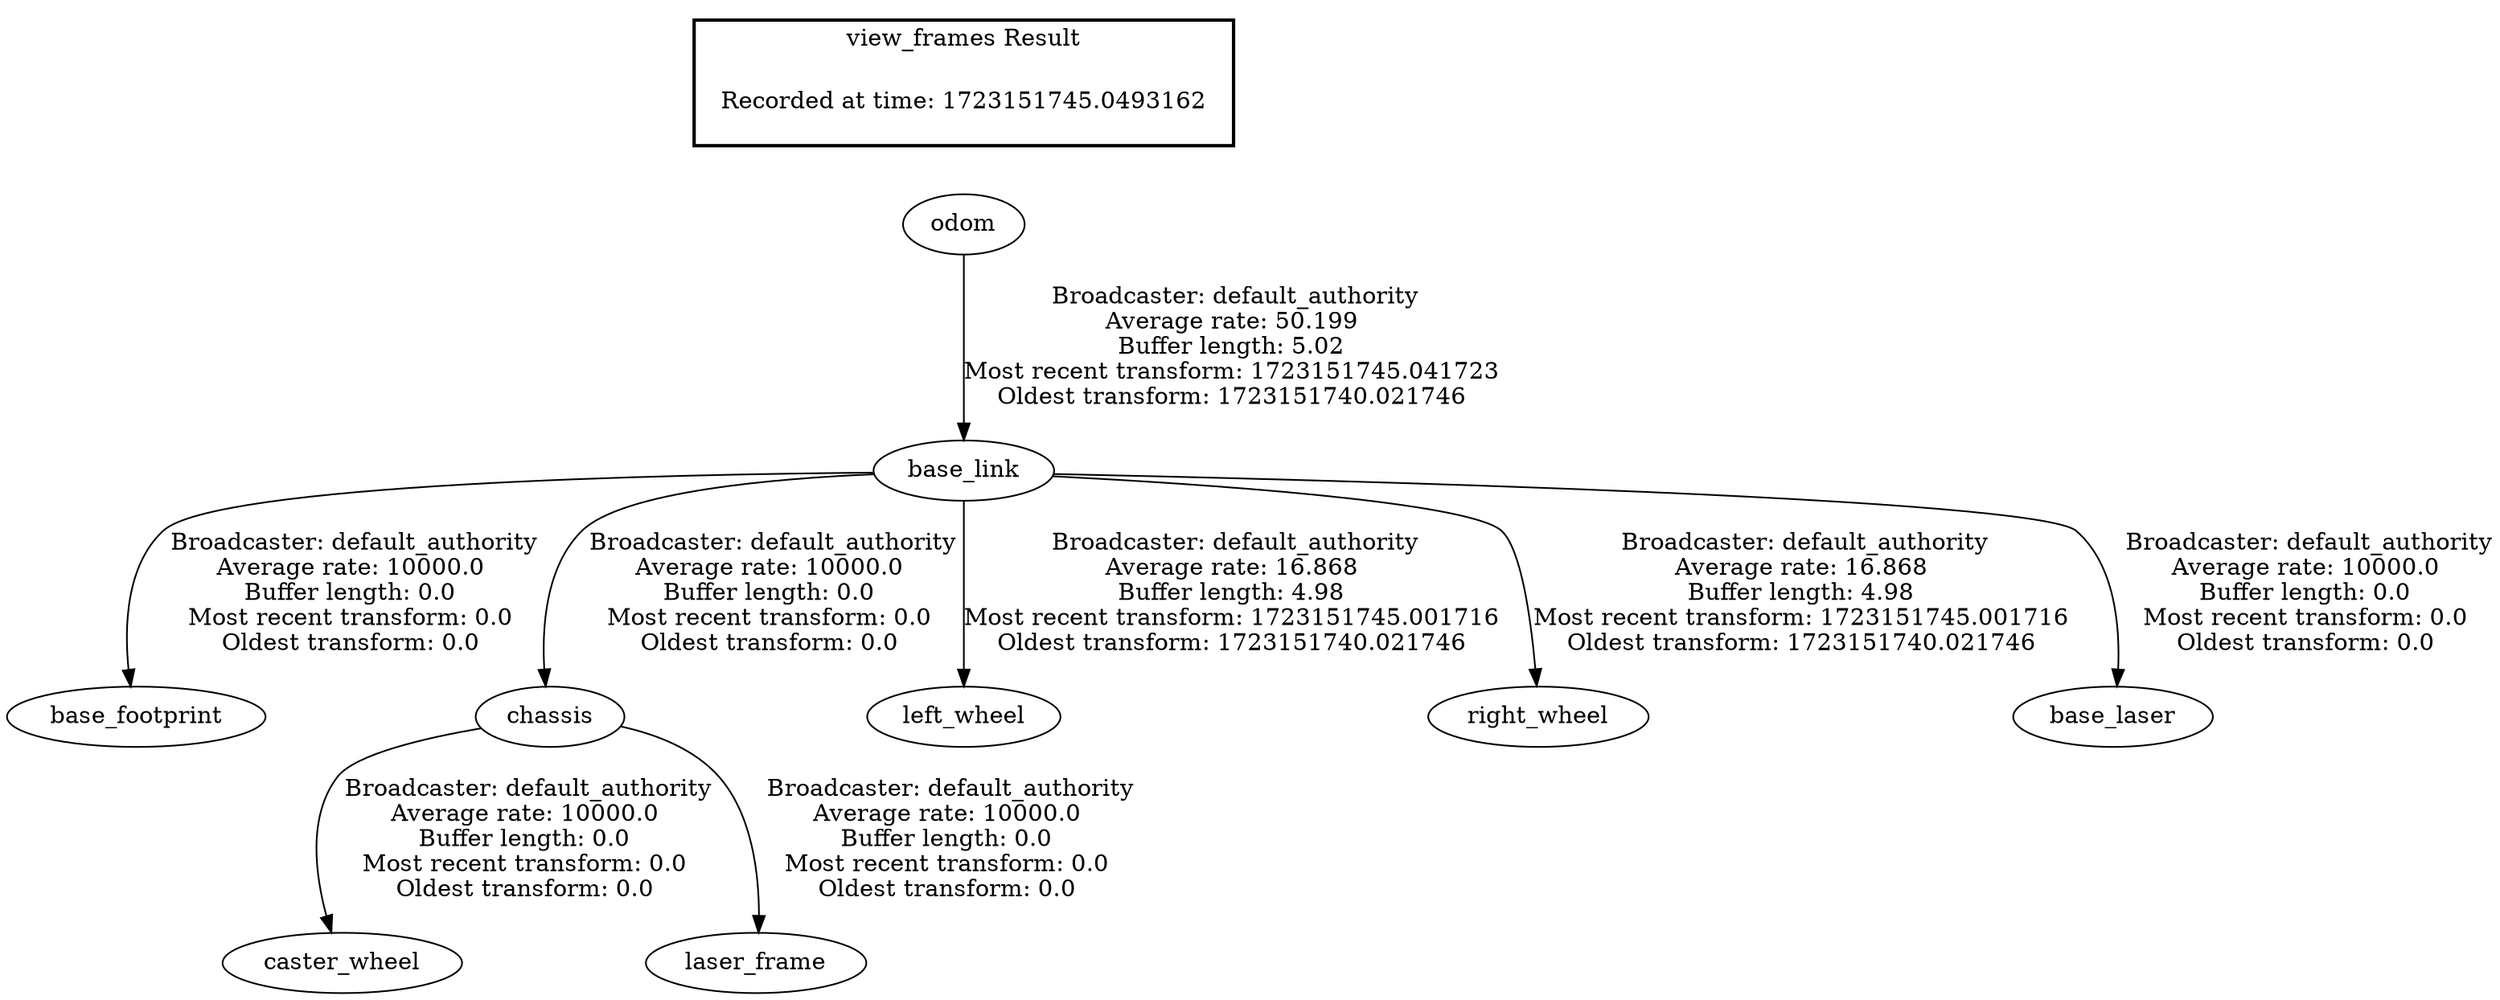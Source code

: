 digraph G {
"odom" -> "base_link"[label=" Broadcaster: default_authority\nAverage rate: 50.199\nBuffer length: 5.02\nMost recent transform: 1723151745.041723\nOldest transform: 1723151740.021746\n"];
"base_link" -> "base_footprint"[label=" Broadcaster: default_authority\nAverage rate: 10000.0\nBuffer length: 0.0\nMost recent transform: 0.0\nOldest transform: 0.0\n"];
"chassis" -> "caster_wheel"[label=" Broadcaster: default_authority\nAverage rate: 10000.0\nBuffer length: 0.0\nMost recent transform: 0.0\nOldest transform: 0.0\n"];
"base_link" -> "chassis"[label=" Broadcaster: default_authority\nAverage rate: 10000.0\nBuffer length: 0.0\nMost recent transform: 0.0\nOldest transform: 0.0\n"];
"chassis" -> "laser_frame"[label=" Broadcaster: default_authority\nAverage rate: 10000.0\nBuffer length: 0.0\nMost recent transform: 0.0\nOldest transform: 0.0\n"];
"base_link" -> "left_wheel"[label=" Broadcaster: default_authority\nAverage rate: 16.868\nBuffer length: 4.98\nMost recent transform: 1723151745.001716\nOldest transform: 1723151740.021746\n"];
"base_link" -> "right_wheel"[label=" Broadcaster: default_authority\nAverage rate: 16.868\nBuffer length: 4.98\nMost recent transform: 1723151745.001716\nOldest transform: 1723151740.021746\n"];
"base_link" -> "base_laser"[label=" Broadcaster: default_authority\nAverage rate: 10000.0\nBuffer length: 0.0\nMost recent transform: 0.0\nOldest transform: 0.0\n"];
edge [style=invis];
 subgraph cluster_legend { style=bold; color=black; label ="view_frames Result";
"Recorded at time: 1723151745.0493162"[ shape=plaintext ] ;
}->"odom";
}